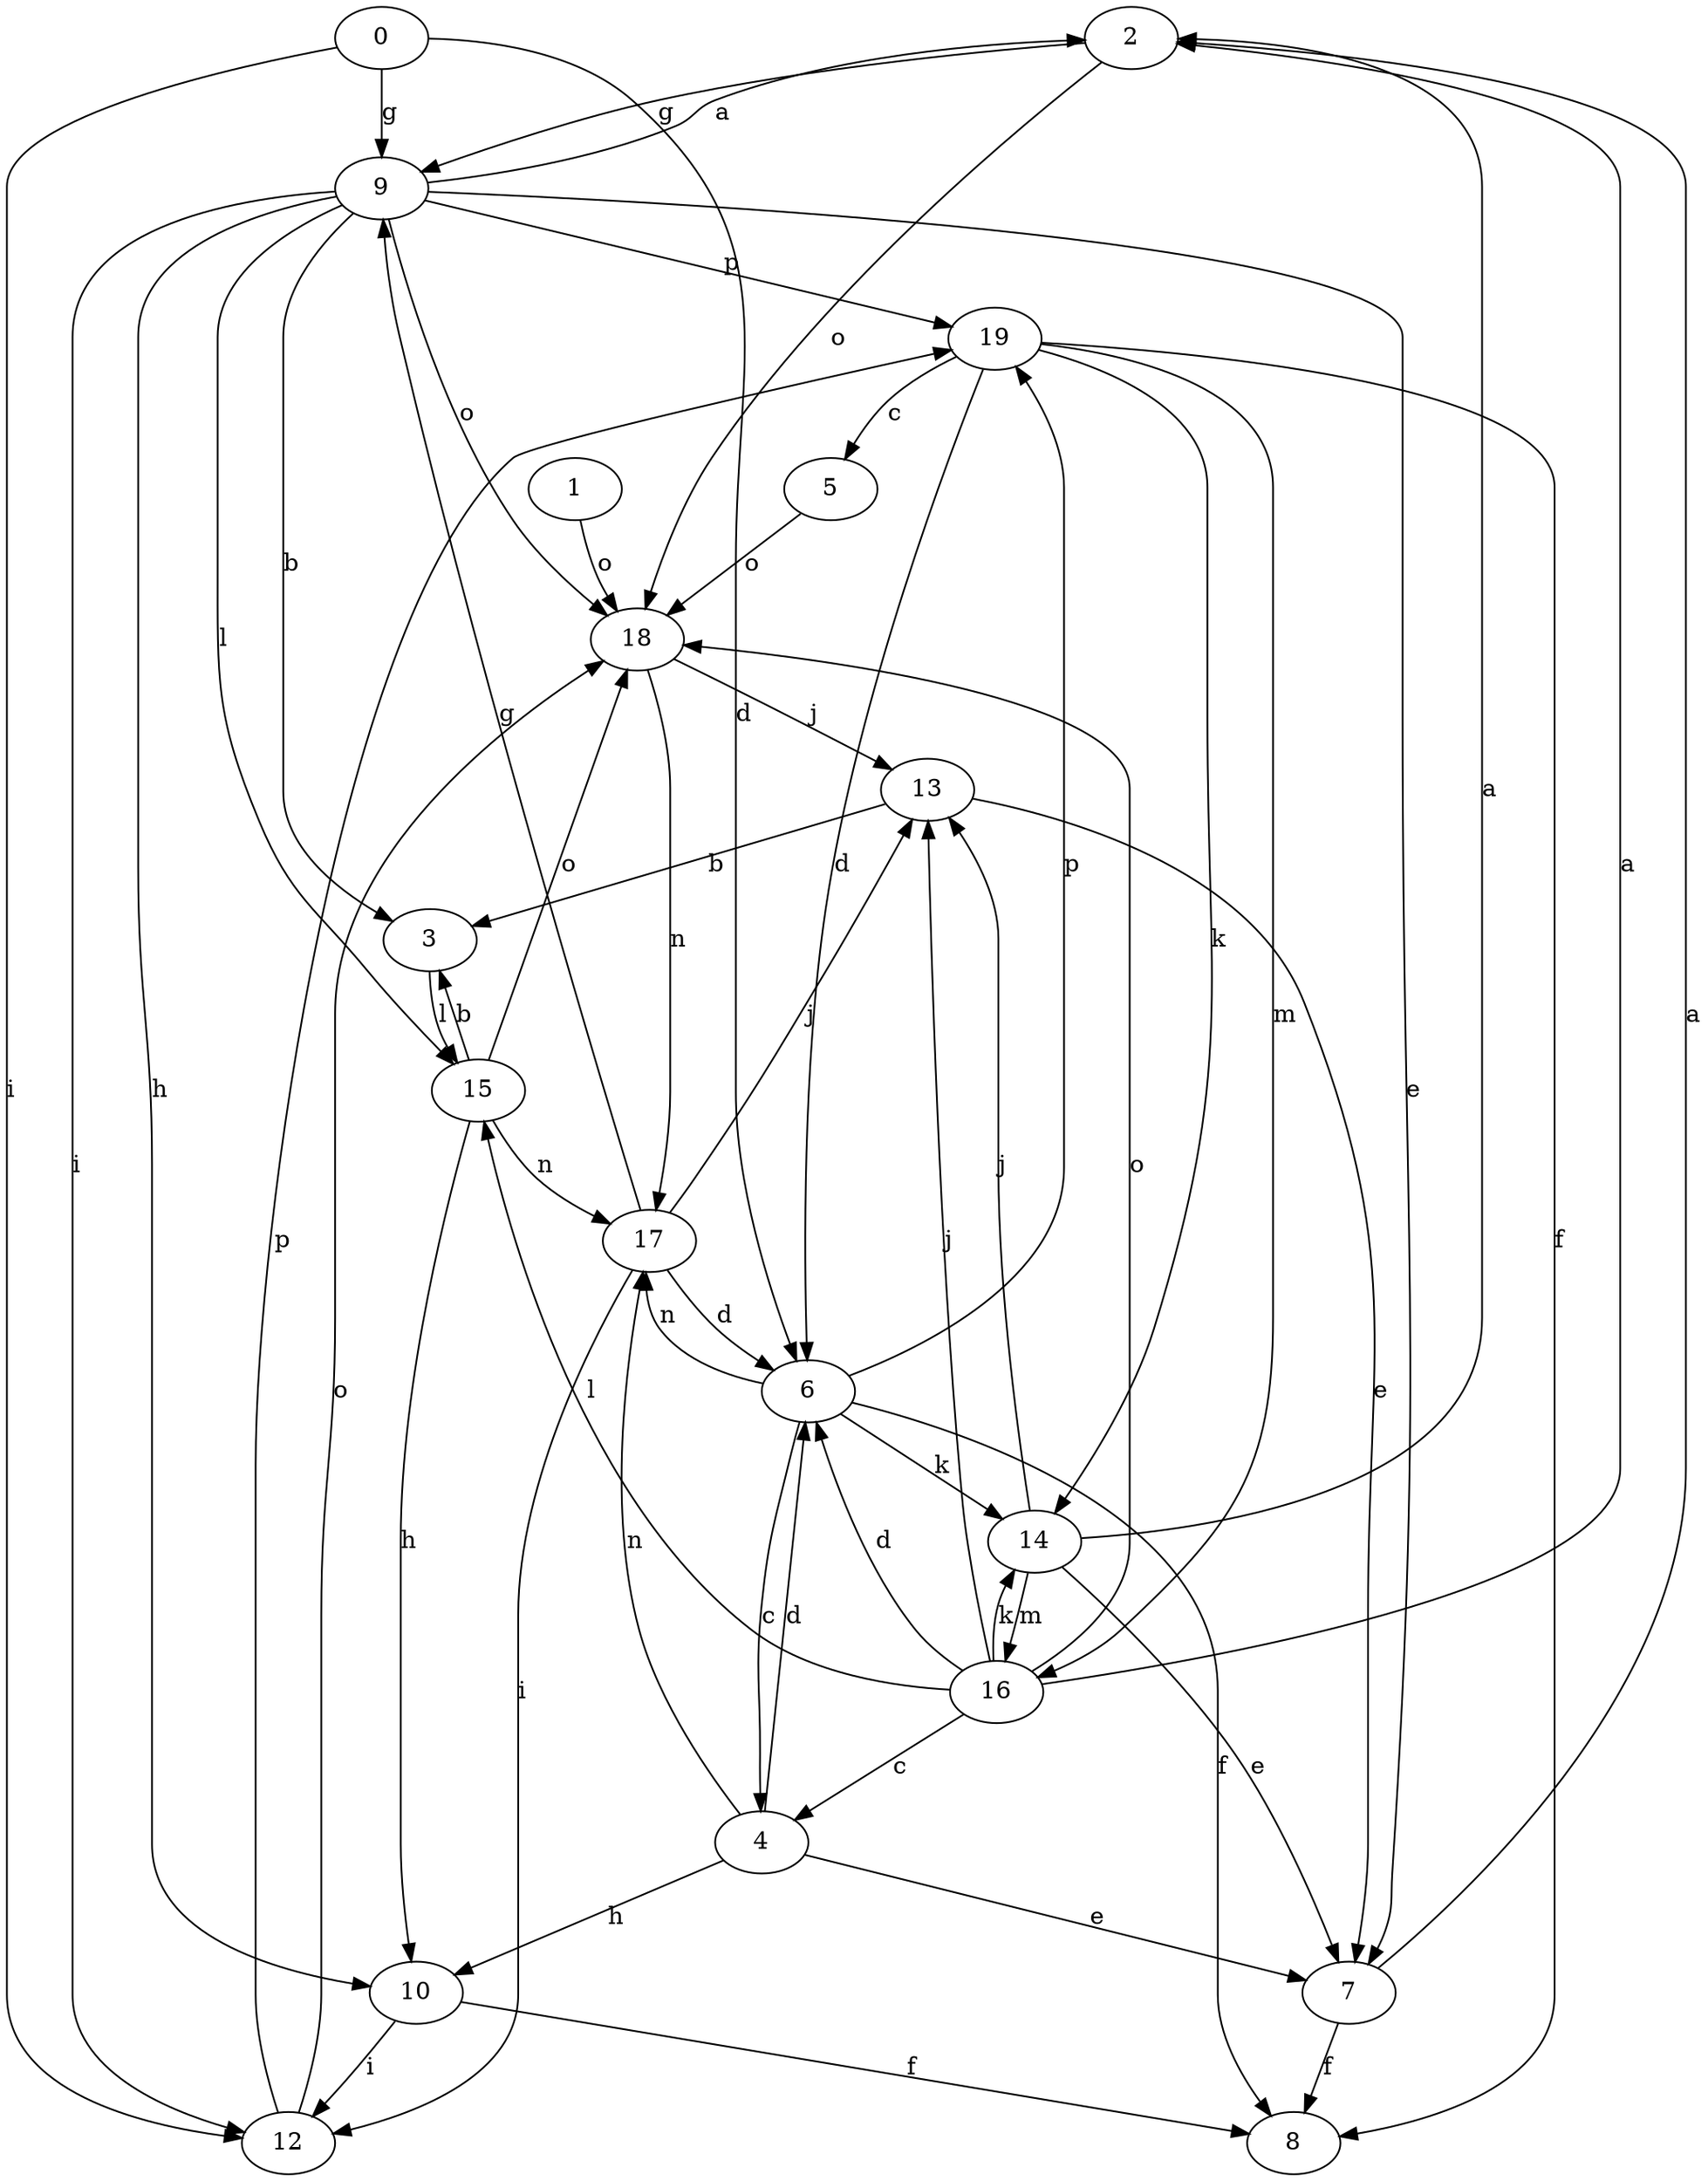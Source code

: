 strict digraph  {
2;
3;
4;
5;
6;
7;
8;
9;
10;
12;
13;
14;
15;
0;
16;
1;
17;
18;
19;
2 -> 9  [label=g];
2 -> 18  [label=o];
3 -> 15  [label=l];
4 -> 6  [label=d];
4 -> 7  [label=e];
4 -> 10  [label=h];
4 -> 17  [label=n];
5 -> 18  [label=o];
6 -> 4  [label=c];
6 -> 8  [label=f];
6 -> 14  [label=k];
6 -> 17  [label=n];
6 -> 19  [label=p];
7 -> 2  [label=a];
7 -> 8  [label=f];
9 -> 2  [label=a];
9 -> 3  [label=b];
9 -> 7  [label=e];
9 -> 10  [label=h];
9 -> 12  [label=i];
9 -> 15  [label=l];
9 -> 18  [label=o];
9 -> 19  [label=p];
10 -> 8  [label=f];
10 -> 12  [label=i];
12 -> 18  [label=o];
12 -> 19  [label=p];
13 -> 3  [label=b];
13 -> 7  [label=e];
14 -> 2  [label=a];
14 -> 7  [label=e];
14 -> 13  [label=j];
14 -> 16  [label=m];
15 -> 3  [label=b];
15 -> 10  [label=h];
15 -> 17  [label=n];
15 -> 18  [label=o];
0 -> 6  [label=d];
0 -> 9  [label=g];
0 -> 12  [label=i];
16 -> 2  [label=a];
16 -> 4  [label=c];
16 -> 6  [label=d];
16 -> 13  [label=j];
16 -> 14  [label=k];
16 -> 15  [label=l];
16 -> 18  [label=o];
1 -> 18  [label=o];
17 -> 6  [label=d];
17 -> 9  [label=g];
17 -> 12  [label=i];
17 -> 13  [label=j];
18 -> 13  [label=j];
18 -> 17  [label=n];
19 -> 5  [label=c];
19 -> 6  [label=d];
19 -> 8  [label=f];
19 -> 14  [label=k];
19 -> 16  [label=m];
}
